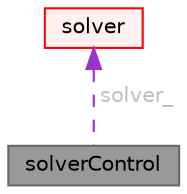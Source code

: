 digraph "solverControl"
{
 // LATEX_PDF_SIZE
  bgcolor="transparent";
  edge [fontname=Helvetica,fontsize=10,labelfontname=Helvetica,labelfontsize=10];
  node [fontname=Helvetica,fontsize=10,shape=box,height=0.2,width=0.4];
  Node1 [id="Node000001",label="solverControl",height=0.2,width=0.4,color="gray40", fillcolor="grey60", style="filled", fontcolor="black",tooltip="Base class for solver control classes."];
  Node2 -> Node1 [id="edge1_Node000001_Node000002",dir="back",color="darkorchid3",style="dashed",tooltip=" ",label=" solver_",fontcolor="grey" ];
  Node2 [id="Node000002",label="solver",height=0.2,width=0.4,color="red", fillcolor="#FFF0F0", style="filled",URL="$classFoam_1_1solver.html",tooltip="Base class for solution control classes."];
}
